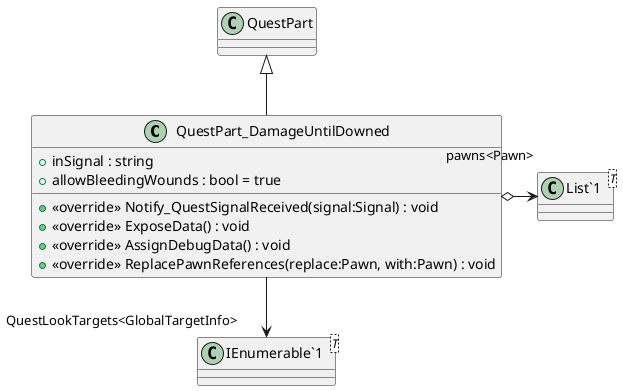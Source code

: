 @startuml
class QuestPart_DamageUntilDowned {
    + inSignal : string
    + allowBleedingWounds : bool = true
    + <<override>> Notify_QuestSignalReceived(signal:Signal) : void
    + <<override>> ExposeData() : void
    + <<override>> AssignDebugData() : void
    + <<override>> ReplacePawnReferences(replace:Pawn, with:Pawn) : void
}
class "List`1"<T> {
}
class "IEnumerable`1"<T> {
}
QuestPart <|-- QuestPart_DamageUntilDowned
QuestPart_DamageUntilDowned o-> "pawns<Pawn>" "List`1"
QuestPart_DamageUntilDowned --> "QuestLookTargets<GlobalTargetInfo>" "IEnumerable`1"
@enduml
